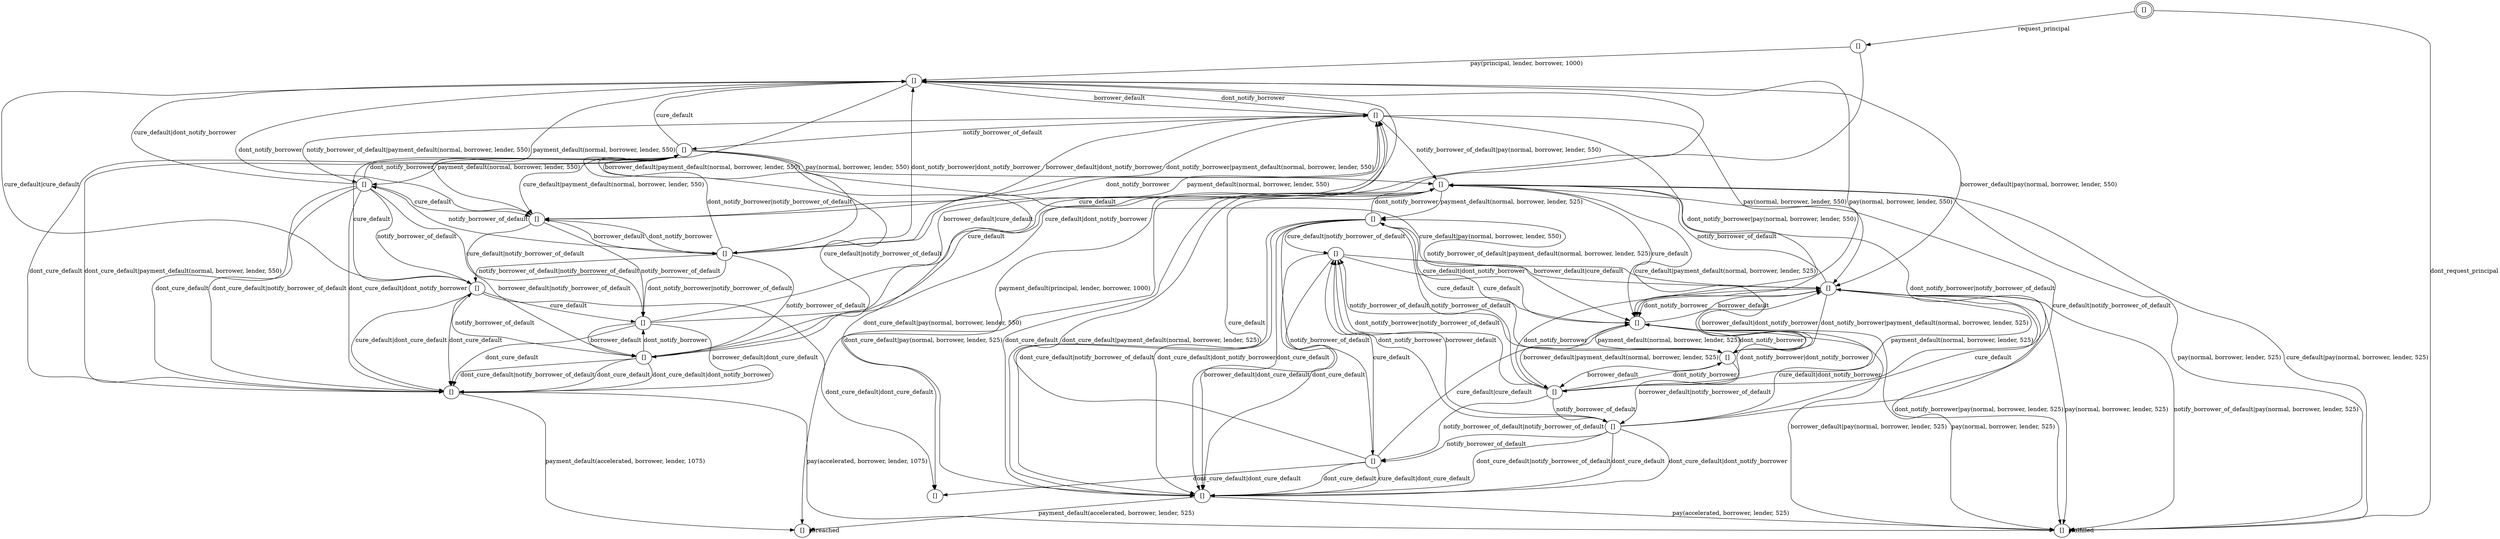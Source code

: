 digraph G {
center = TRUE;
mclimit = 10.0;
nodesep = 0.05;
node [ width=0.25, height=0.25, label="" ];
s4 [ peripheries=2 ];
s0 [label="[]"];
s1 [label="[]"];
s2 [label="[]"];
s3 [label="[]"];
s4 [label="[]"];
s5 [label="[]"];
s6 [label="[]"];
s7 [label="[]"];
s8 [label="[]"];
s9 [label="[]"];
s10 [label="[]"];
s11 [label="[]"];
s12 [label="[]"];
s13 [label="[]"];
s14 [label="[]"];
s15 [label="[]"];
s16 [label="[]"];
s17 [label="[]"];
s18 [label="[]"];
s19 [label="[]"];
s20 [label="[]"];
s21 [label="[]"];
s22 [label="[]"];
s23 [label="[]"];
s24 [label="[]"];
s24->s16[label="borrower_default"];
s24->s12[label="borrower_default|cure_default"];
s24->s3[label="borrower_default|dont_cure_default"];
s24->s11[label="cure_default"];
s24->s3[label="dont_cure_default"];
s0->s17[label="borrower_default"];
s0->s15[label="borrower_default|cure_default"];
s0->s2[label="borrower_default|dont_cure_default"];
s0->s22[label="cure_default"];
s0->s2[label="dont_cure_default"];
s23->s23[label="breached"];
s22->s21[label="payment_default(normal, borrower, lender, 525)"];
s22->s10[label="pay(normal, borrower, lender, 525)"];
s22->s15[label="borrower_default"];
s22->s18[label="borrower_default|payment_default(normal, borrower, lender, 525)"];
s22->s10[label="borrower_default|pay(normal, borrower, lender, 525)"];
s21->s22[label="dont_notify_borrower"];
s21->s0[label="notify_borrower_of_default"];
s21->s18[label="borrower_default"];
s21->s17[label="borrower_default|notify_borrower_of_default"];
s21->s15[label="borrower_default|dont_notify_borrower"];
s20->s24[label="notify_borrower_of_default"];
s20->s11[label="dont_notify_borrower"];
s20->s19[label="borrower_default"];
s20->s16[label="borrower_default|notify_borrower_of_default"];
s20->s12[label="borrower_default|dont_notify_borrower"];
s19->s16[label="notify_borrower_of_default"];
s19->s14[label="notify_borrower_of_default"];
s19->s12[label="dont_notify_borrower"];
s19->s20[label="dont_notify_borrower"];
s19->s6[label="notify_borrower_of_default|notify_borrower_of_default"];
s19->s9[label="dont_notify_borrower|notify_borrower_of_default"];
s19->s24[label="dont_notify_borrower|notify_borrower_of_default"];
s19->s11[label="dont_notify_borrower|dont_notify_borrower"];
s18->s17[label="notify_borrower_of_default"];
s18->s13[label="notify_borrower_of_default"];
s18->s15[label="dont_notify_borrower"];
s18->s21[label="dont_notify_borrower"];
s18->s7[label="notify_borrower_of_default|notify_borrower_of_default"];
s18->s8[label="dont_notify_borrower|notify_borrower_of_default"];
s18->s22[label="dont_notify_borrower|dont_notify_borrower"];
s18->s0[label="dont_notify_borrower|notify_borrower_of_default"];
s15->s8[label="notify_borrower_of_default"];
s15->s22[label="dont_notify_borrower"];
s15->s18[label="payment_default(normal, borrower, lender, 525)"];
s15->s10[label="pay(normal, borrower, lender, 525)"];
s15->s13[label="notify_borrower_of_default|payment_default(normal, borrower, lender, 525)"];
s15->s21[label="dont_notify_borrower|payment_default(normal, borrower, lender, 525)"];
s15->s10[label="notify_borrower_of_default|pay(normal, borrower, lender, 525)"];
s15->s10[label="dont_notify_borrower|pay(normal, borrower, lender, 525)"];
s16->s3[label="dont_cure_default|dont_notify_borrower"];
s16->s3[label="dont_cure_default|notify_borrower_of_default"];
s16->s6[label="notify_borrower_of_default"];
s16->s9[label="cure_default|notify_borrower_of_default"];
s16->s11[label="cure_default|dont_notify_borrower"];
s16->s24[label="dont_notify_borrower"];
s16->s12[label="cure_default"];
s16->s3[label="dont_cure_default"];
s14->s6[label="notify_borrower_of_default"];
s14->s3[label="dont_cure_default|notify_borrower_of_default"];
s14->s3[label="dont_cure_default|dont_notify_borrower"];
s14->s24[label="cure_default|notify_borrower_of_default"];
s14->s11[label="cure_default|dont_notify_borrower"];
s14->s9[label="dont_notify_borrower"];
s14->s20[label="cure_default"];
s14->s3[label="dont_cure_default"];
s17->s2[label="dont_cure_default|dont_notify_borrower"];
s17->s2[label="dont_cure_default|notify_borrower_of_default"];
s17->s7[label="notify_borrower_of_default"];
s17->s8[label="cure_default|notify_borrower_of_default"];
s17->s22[label="cure_default|dont_notify_borrower"];
s17->s0[label="dont_notify_borrower"];
s17->s15[label="cure_default"];
s17->s2[label="dont_cure_default"];
s13->s7[label="notify_borrower_of_default"];
s13->s2[label="dont_cure_default|notify_borrower_of_default"];
s13->s2[label="dont_cure_default|dont_notify_borrower"];
s13->s22[label="cure_default|dont_notify_borrower"];
s13->s8[label="dont_notify_borrower"];
s13->s0[label="cure_default|notify_borrower_of_default"];
s13->s21[label="cure_default"];
s13->s2[label="dont_cure_default"];
s12->s22[label="dont_notify_borrower|pay(normal, borrower, lender, 550)"];
s12->s8[label="notify_borrower_of_default|pay(normal, borrower, lender, 550)"];
s12->s20[label="dont_notify_borrower|payment_default(normal, borrower, lender, 550)"];
s12->s14[label="notify_borrower_of_default|payment_default(normal, borrower, lender, 550)"];
s12->s15[label="pay(normal, borrower, lender, 550)"];
s12->s9[label="notify_borrower_of_default"];
s12->s19[label="payment_default(normal, borrower, lender, 550)"];
s12->s11[label="dont_notify_borrower"];
s11->s15[label="borrower_default|pay(normal, borrower, lender, 550)"];
s11->s19[label="borrower_default|payment_default(normal, borrower, lender, 550)"];
s11->s22[label="pay(normal, borrower, lender, 550)"];
s11->s20[label="payment_default(normal, borrower, lender, 550)"];
s11->s12[label="borrower_default"];
s10->s10[label="fulfilled"];
s9->s3[label="dont_cure_default|payment_default(normal, borrower, lender, 550)"];
s9->s20[label="cure_default|payment_default(normal, borrower, lender, 550)"];
s9->s2[label="dont_cure_default|pay(normal, borrower, lender, 550)"];
s9->s22[label="cure_default|pay(normal, borrower, lender, 550)"];
s9->s8[label="pay(normal, borrower, lender, 550)"];
s9->s14[label="payment_default(normal, borrower, lender, 550)"];
s9->s11[label="cure_default"];
s9->s3[label="dont_cure_default"];
s8->s2[label="dont_cure_default|payment_default(normal, borrower, lender, 525)"];
s8->s21[label="cure_default|payment_default(normal, borrower, lender, 525)"];
s8->s1[label="dont_cure_default|pay(normal, borrower, lender, 525)"];
s8->s10[label="cure_default|pay(normal, borrower, lender, 525)"];
s8->s13[label="payment_default(normal, borrower, lender, 525)"];
s8->s10[label="pay(normal, borrower, lender, 525)"];
s8->s22[label="cure_default"];
s8->s2[label="dont_cure_default"];
s7->s1[label="dont_cure_default|dont_cure_default"];
s7->s2[label="cure_default|dont_cure_default"];
s7->s22[label="cure_default|cure_default"];
s7->s8[label="cure_default"];
s7->s0[label="cure_default"];
s7->s2[label="dont_cure_default"];
s6->s11[label="cure_default|cure_default"];
s6->s1[label="dont_cure_default|dont_cure_default"];
s6->s3[label="cure_default|dont_cure_default"];
s6->s9[label="cure_default"];
s6->s24[label="cure_default"];
s6->s3[label="dont_cure_default"];
s5->s23[label="payment_default(principal, lender, borrower, 1000)"];
s5->s11[label="pay(principal, lender, borrower, 1000)"];
s4->s10[label="dont_request_principal"];
s4->s5[label="request_principal"];
s3->s23[label="payment_default(accelerated, borrower, lender, 1075)"];
s3->s10[label="pay(accelerated, borrower, lender, 1075)"];
s2->s23[label="payment_default(accelerated, borrower, lender, 525)"];
s2->s10[label="pay(accelerated, borrower, lender, 525)"];
}
